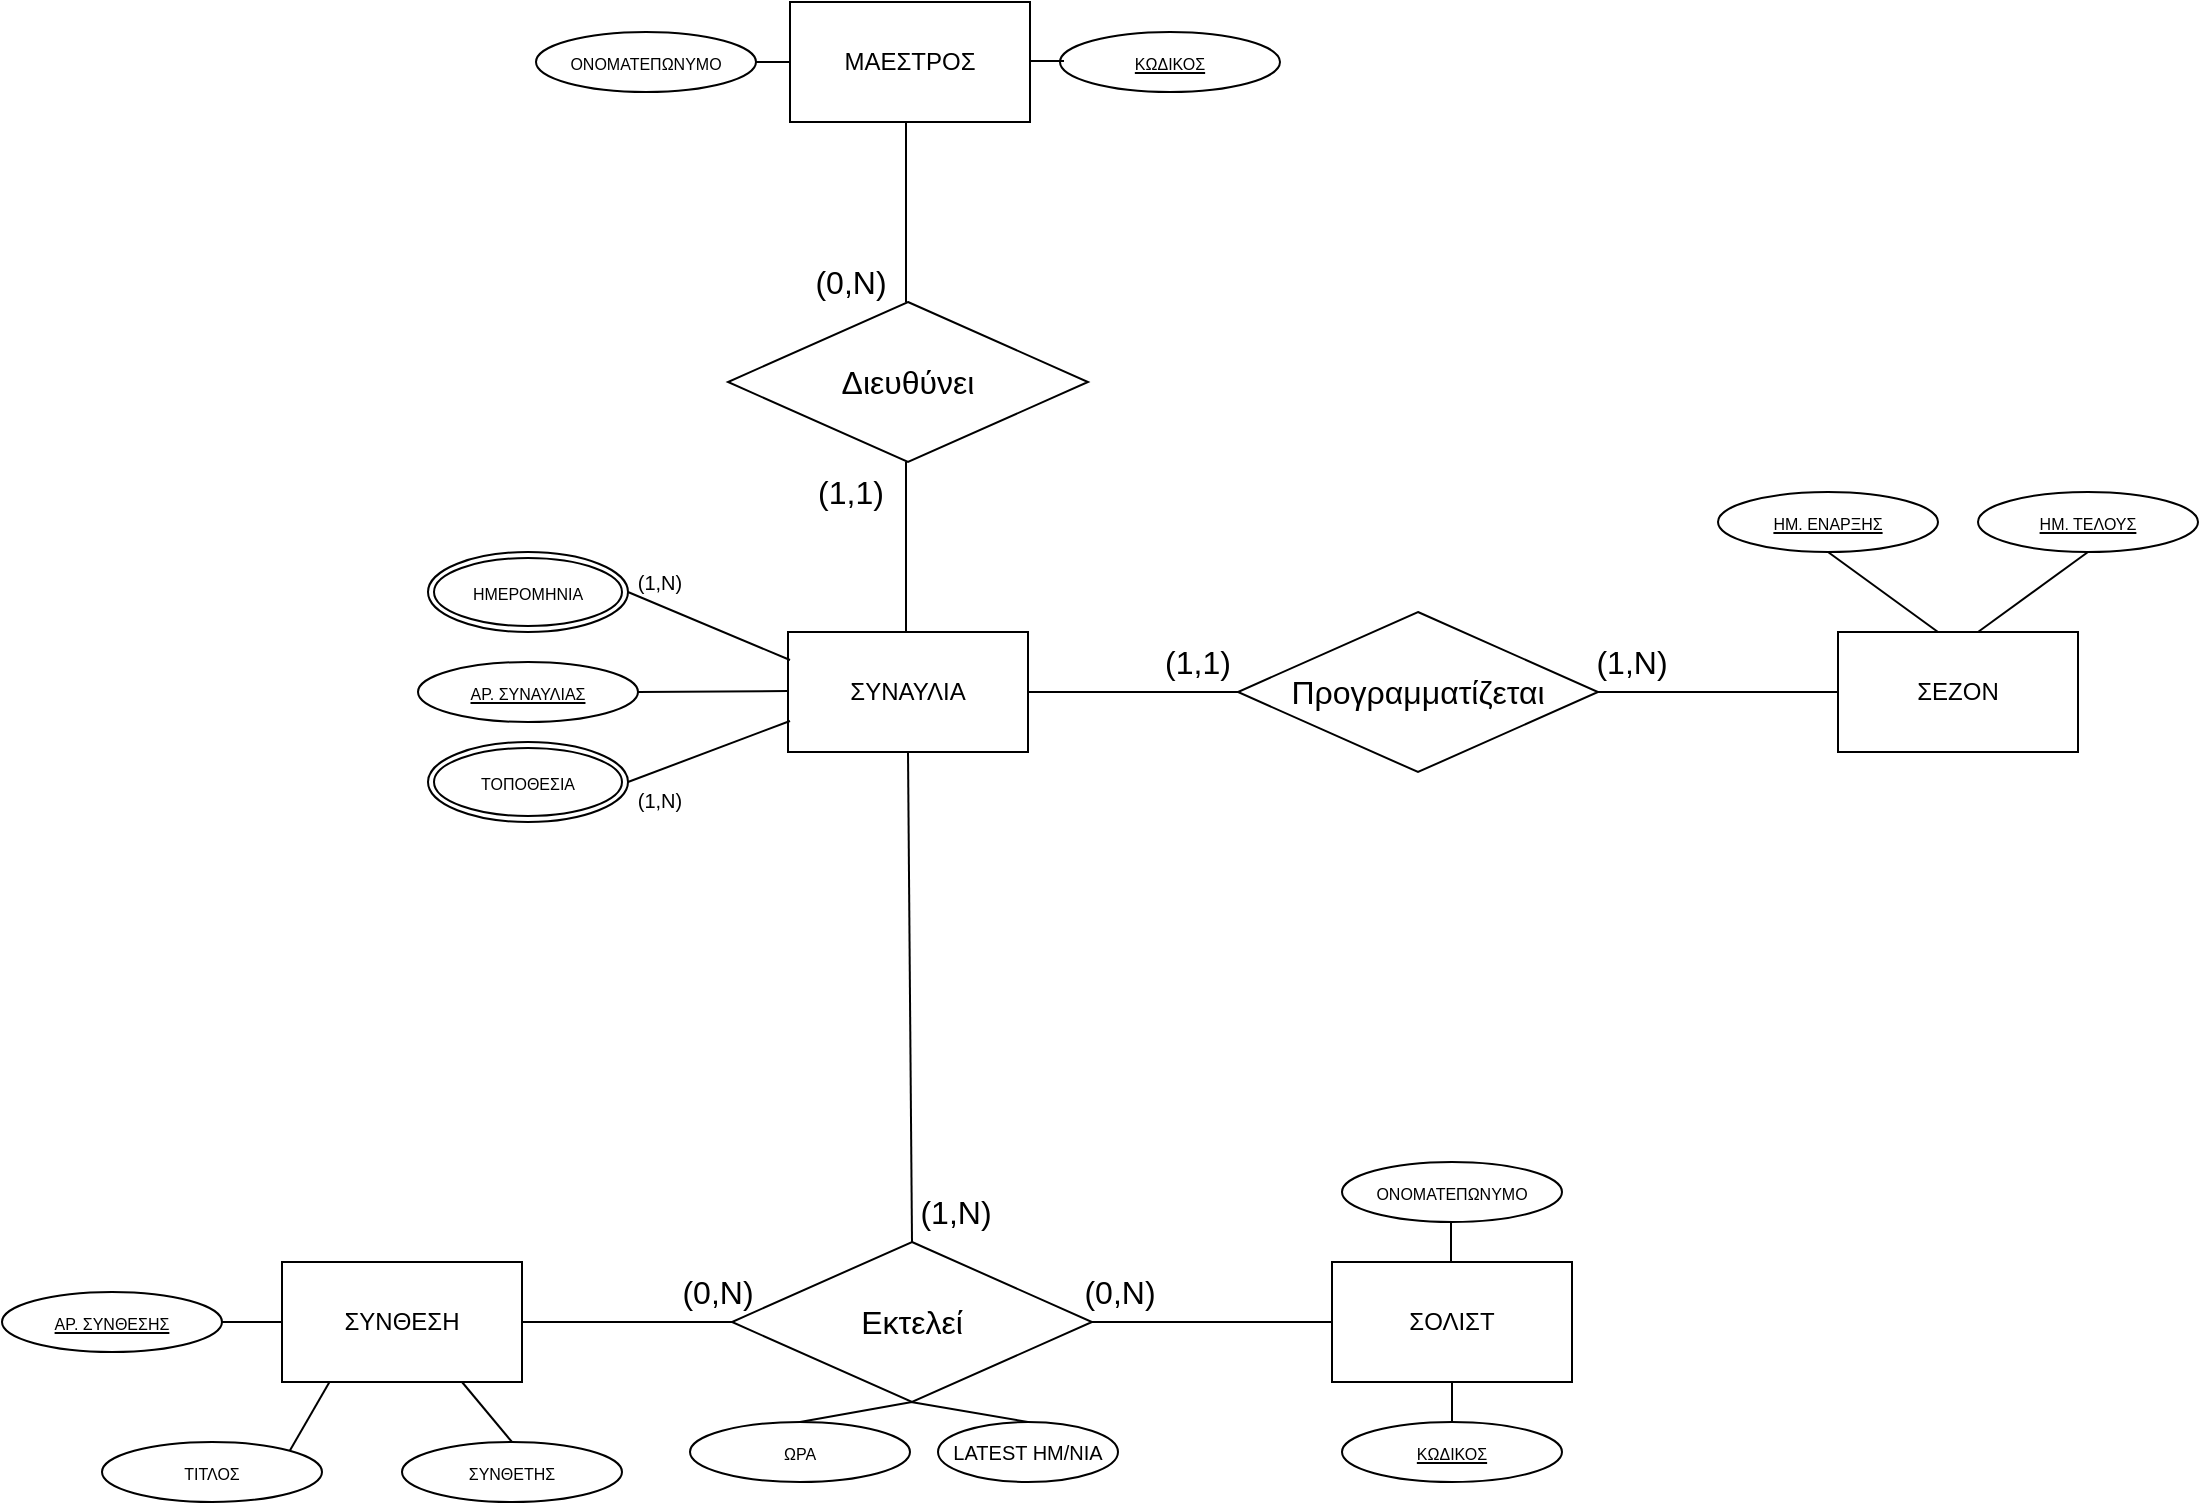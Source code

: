 <mxfile version="20.5.3" type="device"><diagram id="R2lEEEUBdFMjLlhIrx00" name="Page-1"><mxGraphModel dx="2640" dy="817" grid="1" gridSize="10" guides="1" tooltips="1" connect="1" arrows="1" fold="1" page="1" pageScale="1" pageWidth="850" pageHeight="1100" math="0" shadow="0" extFonts="Permanent Marker^https://fonts.googleapis.com/css?family=Permanent+Marker"><root><mxCell id="0"/><mxCell id="1" parent="0"/><mxCell id="paEEuHGnckiIP-hIbiIB-1" value="ΣΕΖΟΝ&lt;br&gt;" style="rounded=0;whiteSpace=wrap;html=1;" parent="1" vertex="1"><mxGeometry x="610" y="725" width="120" height="60" as="geometry"/></mxCell><mxCell id="paEEuHGnckiIP-hIbiIB-3" value="" style="endArrow=none;html=1;rounded=0;entryX=0.5;entryY=1;entryDx=0;entryDy=0;" parent="1" target="paEEuHGnckiIP-hIbiIB-36" edge="1"><mxGeometry width="50" height="50" relative="1" as="geometry"><mxPoint x="660" y="725" as="sourcePoint"/><mxPoint x="610" y="685" as="targetPoint"/></mxGeometry></mxCell><mxCell id="paEEuHGnckiIP-hIbiIB-4" value="" style="endArrow=none;html=1;rounded=0;entryX=0.5;entryY=1;entryDx=0;entryDy=0;" parent="1" target="paEEuHGnckiIP-hIbiIB-37" edge="1"><mxGeometry width="50" height="50" relative="1" as="geometry"><mxPoint x="680" y="725" as="sourcePoint"/><mxPoint x="730" y="685" as="targetPoint"/></mxGeometry></mxCell><mxCell id="paEEuHGnckiIP-hIbiIB-6" value="ΣΥΝΑΥΛΙΑ&lt;br&gt;" style="rounded=0;whiteSpace=wrap;html=1;" parent="1" vertex="1"><mxGeometry x="85" y="725" width="120" height="60" as="geometry"/></mxCell><mxCell id="paEEuHGnckiIP-hIbiIB-7" value="ΣΥΝΘΕΣΗ" style="rounded=0;whiteSpace=wrap;html=1;" parent="1" vertex="1"><mxGeometry x="-168" y="1040" width="120" height="60" as="geometry"/></mxCell><mxCell id="paEEuHGnckiIP-hIbiIB-8" value="ΜΑΕΣΤΡΟΣ" style="rounded=0;whiteSpace=wrap;html=1;" parent="1" vertex="1"><mxGeometry x="86" y="410" width="120" height="60" as="geometry"/></mxCell><mxCell id="paEEuHGnckiIP-hIbiIB-16" value="&lt;span style=&quot;font-size: 8px;&quot;&gt;ΤΙΤΛΟΣ&lt;/span&gt;" style="ellipse;whiteSpace=wrap;html=1;" parent="1" vertex="1"><mxGeometry x="-258" y="1130" width="110" height="30" as="geometry"/></mxCell><mxCell id="paEEuHGnckiIP-hIbiIB-17" value="" style="endArrow=none;html=1;rounded=0;entryX=1;entryY=0;entryDx=0;entryDy=0;" parent="1" target="paEEuHGnckiIP-hIbiIB-16" edge="1"><mxGeometry width="50" height="50" relative="1" as="geometry"><mxPoint x="-144.256" y="1099.998" as="sourcePoint"/><mxPoint x="-173" y="1120" as="targetPoint"/></mxGeometry></mxCell><mxCell id="paEEuHGnckiIP-hIbiIB-18" value="&lt;span style=&quot;font-size: 8px;&quot;&gt;ΣΥΝΘΕΤΗΣ&lt;/span&gt;" style="ellipse;whiteSpace=wrap;html=1;" parent="1" vertex="1"><mxGeometry x="-108" y="1130" width="110" height="30" as="geometry"/></mxCell><mxCell id="paEEuHGnckiIP-hIbiIB-20" value="" style="endArrow=none;html=1;rounded=0;entryX=0.5;entryY=0;entryDx=0;entryDy=0;" parent="1" target="paEEuHGnckiIP-hIbiIB-18" edge="1"><mxGeometry width="50" height="50" relative="1" as="geometry"><mxPoint x="-77.996" y="1099.998" as="sourcePoint"/><mxPoint x="-107.354" y="1134.53" as="targetPoint"/></mxGeometry></mxCell><mxCell id="paEEuHGnckiIP-hIbiIB-24" value="&lt;span style=&quot;font-size: 8px;&quot;&gt;&lt;u&gt;ΚΩΔΙΚΟΣ&lt;/u&gt;&lt;/span&gt;" style="ellipse;whiteSpace=wrap;html=1;" parent="1" vertex="1"><mxGeometry x="221" y="425" width="110" height="30" as="geometry"/></mxCell><mxCell id="paEEuHGnckiIP-hIbiIB-27" value="&lt;span style=&quot;font-size: 8px;&quot;&gt;ΟΝΟΜΑΤΕΠΩΝΥΜΟ&lt;/span&gt;" style="ellipse;whiteSpace=wrap;html=1;" parent="1" vertex="1"><mxGeometry x="-41" y="425" width="110" height="30" as="geometry"/></mxCell><mxCell id="paEEuHGnckiIP-hIbiIB-31" value="ΣΟΛΙΣΤ" style="rounded=0;whiteSpace=wrap;html=1;" parent="1" vertex="1"><mxGeometry x="357" y="1040" width="120" height="60" as="geometry"/></mxCell><mxCell id="paEEuHGnckiIP-hIbiIB-32" value="&lt;span style=&quot;font-size: 8px;&quot;&gt;&lt;u&gt;ΚΩΔΙΚΟΣ&lt;/u&gt;&lt;/span&gt;" style="ellipse;whiteSpace=wrap;html=1;" parent="1" vertex="1"><mxGeometry x="362" y="1120" width="110" height="30" as="geometry"/></mxCell><mxCell id="paEEuHGnckiIP-hIbiIB-34" value="&lt;span style=&quot;font-size: 8px;&quot;&gt;ΟΝΟΜΑΤΕΠΩΝΥΜΟ&lt;/span&gt;" style="ellipse;whiteSpace=wrap;html=1;" parent="1" vertex="1"><mxGeometry x="362" y="990" width="110" height="30" as="geometry"/></mxCell><mxCell id="paEEuHGnckiIP-hIbiIB-36" value="&lt;span style=&quot;font-size: 8px;&quot;&gt;&lt;u&gt;ΗΜ. ΕΝΑΡΞΗΣ&lt;/u&gt;&lt;/span&gt;" style="ellipse;whiteSpace=wrap;html=1;" parent="1" vertex="1"><mxGeometry x="550" y="655" width="110" height="30" as="geometry"/></mxCell><mxCell id="paEEuHGnckiIP-hIbiIB-37" value="&lt;span style=&quot;font-size: 8px;&quot;&gt;&lt;u&gt;ΗΜ. ΤΕΛΟΥΣ&lt;/u&gt;&lt;/span&gt;" style="ellipse;whiteSpace=wrap;html=1;" parent="1" vertex="1"><mxGeometry x="680" y="655" width="110" height="30" as="geometry"/></mxCell><mxCell id="paEEuHGnckiIP-hIbiIB-40" value="Προγραμματίζεται" style="rhombus;whiteSpace=wrap;html=1;fontSize=16;" parent="1" vertex="1"><mxGeometry x="310" y="715" width="180" height="80" as="geometry"/></mxCell><mxCell id="paEEuHGnckiIP-hIbiIB-42" value="(1,Ν)" style="text;html=1;strokeColor=none;fillColor=none;align=center;verticalAlign=middle;whiteSpace=wrap;rounded=0;fontSize=16;" parent="1" vertex="1"><mxGeometry x="477" y="725" width="60" height="30" as="geometry"/></mxCell><mxCell id="paEEuHGnckiIP-hIbiIB-43" value="(1,1)" style="text;html=1;strokeColor=none;fillColor=none;align=center;verticalAlign=middle;whiteSpace=wrap;rounded=0;fontSize=16;" parent="1" vertex="1"><mxGeometry x="260" y="725" width="60" height="30" as="geometry"/></mxCell><mxCell id="paEEuHGnckiIP-hIbiIB-46" value="Διευθύνει" style="rhombus;whiteSpace=wrap;html=1;fontSize=16;" parent="1" vertex="1"><mxGeometry x="55" y="560" width="180" height="80" as="geometry"/></mxCell><mxCell id="paEEuHGnckiIP-hIbiIB-47" value="(1,1)" style="text;html=1;align=center;verticalAlign=middle;resizable=0;points=[];autosize=1;strokeColor=none;fillColor=none;fontSize=16;" parent="1" vertex="1"><mxGeometry x="86" y="640" width="60" height="30" as="geometry"/></mxCell><mxCell id="paEEuHGnckiIP-hIbiIB-48" value="(0,Ν)" style="text;html=1;align=center;verticalAlign=middle;resizable=0;points=[];autosize=1;strokeColor=none;fillColor=none;fontSize=16;" parent="1" vertex="1"><mxGeometry x="86" y="535" width="60" height="30" as="geometry"/></mxCell><mxCell id="paEEuHGnckiIP-hIbiIB-52" value="" style="endArrow=none;html=1;rounded=0;fontSize=8;entryX=0;entryY=0.5;entryDx=0;entryDy=0;exitX=1;exitY=0.5;exitDx=0;exitDy=0;" parent="1" source="paEEuHGnckiIP-hIbiIB-6" target="paEEuHGnckiIP-hIbiIB-40" edge="1"><mxGeometry width="50" height="50" relative="1" as="geometry"><mxPoint x="205" y="750" as="sourcePoint"/><mxPoint x="255" y="700" as="targetPoint"/></mxGeometry></mxCell><mxCell id="paEEuHGnckiIP-hIbiIB-53" value="" style="endArrow=none;html=1;rounded=0;fontSize=8;entryX=0;entryY=0.5;entryDx=0;entryDy=0;exitX=1;exitY=0.5;exitDx=0;exitDy=0;" parent="1" source="paEEuHGnckiIP-hIbiIB-40" target="paEEuHGnckiIP-hIbiIB-1" edge="1"><mxGeometry width="50" height="50" relative="1" as="geometry"><mxPoint x="500" y="754.6" as="sourcePoint"/><mxPoint x="605" y="754.6" as="targetPoint"/></mxGeometry></mxCell><mxCell id="paEEuHGnckiIP-hIbiIB-55" value="&lt;span style=&quot;font-size: 8px;&quot;&gt;&lt;u&gt;ΑΡ. ΣΥΝΘΕΣΗΣ&lt;/u&gt;&lt;/span&gt;" style="ellipse;whiteSpace=wrap;html=1;" parent="1" vertex="1"><mxGeometry x="-308" y="1055" width="110" height="30" as="geometry"/></mxCell><mxCell id="paEEuHGnckiIP-hIbiIB-57" value="" style="endArrow=none;html=1;rounded=0;fontSize=8;entryX=1;entryY=0.5;entryDx=0;entryDy=0;exitX=0;exitY=0.5;exitDx=0;exitDy=0;" parent="1" source="paEEuHGnckiIP-hIbiIB-7" target="paEEuHGnckiIP-hIbiIB-55" edge="1"><mxGeometry width="50" height="50" relative="1" as="geometry"><mxPoint x="-178" y="1085" as="sourcePoint"/><mxPoint x="-178" y="1055" as="targetPoint"/></mxGeometry></mxCell><mxCell id="paEEuHGnckiIP-hIbiIB-61" value="" style="endArrow=none;html=1;rounded=0;fontSize=8;exitX=0.5;exitY=0;exitDx=0;exitDy=0;entryX=0.5;entryY=1;entryDx=0;entryDy=0;" parent="1" source="paEEuHGnckiIP-hIbiIB-77" target="paEEuHGnckiIP-hIbiIB-6" edge="1"><mxGeometry width="50" height="50" relative="1" as="geometry"><mxPoint x="145" y="870" as="sourcePoint"/><mxPoint x="190" y="800" as="targetPoint"/></mxGeometry></mxCell><mxCell id="paEEuHGnckiIP-hIbiIB-64" value="(1,Ν)" style="text;html=1;strokeColor=none;fillColor=none;align=center;verticalAlign=middle;whiteSpace=wrap;rounded=0;fontSize=16;" parent="1" vertex="1"><mxGeometry x="133" y="1000" width="72" height="30" as="geometry"/></mxCell><mxCell id="paEEuHGnckiIP-hIbiIB-73" value="" style="endArrow=none;html=1;rounded=0;fontSize=8;entryX=0;entryY=0.5;entryDx=0;entryDy=0;" parent="1" edge="1"><mxGeometry width="50" height="50" relative="1" as="geometry"><mxPoint x="10" y="755" as="sourcePoint"/><mxPoint x="85" y="754.5" as="targetPoint"/></mxGeometry></mxCell><mxCell id="paEEuHGnckiIP-hIbiIB-74" value="" style="endArrow=none;html=1;rounded=0;fontSize=8;entryX=0;entryY=0.5;entryDx=0;entryDy=0;exitX=1;exitY=0.5;exitDx=0;exitDy=0;" parent="1" source="paEEuHGnckiIP-hIbiIB-27" target="paEEuHGnckiIP-hIbiIB-8" edge="1"><mxGeometry width="50" height="50" relative="1" as="geometry"><mxPoint x="66" y="455" as="sourcePoint"/><mxPoint x="66" y="435" as="targetPoint"/></mxGeometry></mxCell><mxCell id="paEEuHGnckiIP-hIbiIB-77" value="Εκτελεί" style="rhombus;whiteSpace=wrap;html=1;fontSize=16;" parent="1" vertex="1"><mxGeometry x="57" y="1030" width="180" height="80" as="geometry"/></mxCell><mxCell id="paEEuHGnckiIP-hIbiIB-78" value="" style="endArrow=none;html=1;rounded=0;fontSize=8;entryX=0;entryY=0.5;entryDx=0;entryDy=0;exitX=1;exitY=0.5;exitDx=0;exitDy=0;" parent="1" source="paEEuHGnckiIP-hIbiIB-7" target="paEEuHGnckiIP-hIbiIB-77" edge="1"><mxGeometry width="50" height="50" relative="1" as="geometry"><mxPoint x="-43" y="1069.5" as="sourcePoint"/><mxPoint x="77" y="1069.5" as="targetPoint"/></mxGeometry></mxCell><mxCell id="paEEuHGnckiIP-hIbiIB-79" value="" style="endArrow=none;html=1;rounded=0;fontSize=8;entryX=0;entryY=0.5;entryDx=0;entryDy=0;exitX=1;exitY=0.5;exitDx=0;exitDy=0;" parent="1" source="paEEuHGnckiIP-hIbiIB-77" target="paEEuHGnckiIP-hIbiIB-31" edge="1"><mxGeometry width="50" height="50" relative="1" as="geometry"><mxPoint x="252" y="1069.5" as="sourcePoint"/><mxPoint x="372" y="1069.5" as="targetPoint"/></mxGeometry></mxCell><mxCell id="paEEuHGnckiIP-hIbiIB-80" value="" style="endArrow=none;html=1;rounded=0;exitX=0.75;exitY=0;exitDx=0;exitDy=0;entryX=0.5;entryY=1;entryDx=0;entryDy=0;" parent="1" target="paEEuHGnckiIP-hIbiIB-31" edge="1"><mxGeometry width="50" height="50" relative="1" as="geometry"><mxPoint x="417" y="1120" as="sourcePoint"/><mxPoint x="439.233" y="1094.59" as="targetPoint"/></mxGeometry></mxCell><mxCell id="paEEuHGnckiIP-hIbiIB-81" value="" style="endArrow=none;html=1;rounded=0;exitX=0.75;exitY=0;exitDx=0;exitDy=0;entryX=0.5;entryY=1;entryDx=0;entryDy=0;" parent="1" edge="1"><mxGeometry width="50" height="50" relative="1" as="geometry"><mxPoint x="416.5" y="1040" as="sourcePoint"/><mxPoint x="416.5" y="1020" as="targetPoint"/></mxGeometry></mxCell><mxCell id="paEEuHGnckiIP-hIbiIB-82" value="(0,Ν)" style="text;html=1;strokeColor=none;fillColor=none;align=center;verticalAlign=middle;whiteSpace=wrap;rounded=0;fontSize=16;" parent="1" vertex="1"><mxGeometry x="221" y="1040" width="60" height="30" as="geometry"/></mxCell><mxCell id="paEEuHGnckiIP-hIbiIB-83" value="(0,Ν)" style="text;html=1;strokeColor=none;fillColor=none;align=center;verticalAlign=middle;whiteSpace=wrap;rounded=0;fontSize=16;" parent="1" vertex="1"><mxGeometry x="20" y="1040" width="60" height="30" as="geometry"/></mxCell><mxCell id="paEEuHGnckiIP-hIbiIB-94" value="&lt;u&gt;&lt;font style=&quot;font-size: 8px;&quot;&gt;ΑΡ. ΣΥΝΑΥΛΙΑΣ&lt;/font&gt;&lt;/u&gt;" style="ellipse;whiteSpace=wrap;html=1;" parent="1" vertex="1"><mxGeometry x="-100" y="740" width="110" height="30" as="geometry"/></mxCell><mxCell id="paEEuHGnckiIP-hIbiIB-97" value="" style="endArrow=none;html=1;rounded=0;fontSize=8;exitX=0.5;exitY=0;exitDx=0;exitDy=0;entryX=0.5;entryY=1;entryDx=0;entryDy=0;" parent="1" edge="1"><mxGeometry width="50" height="50" relative="1" as="geometry"><mxPoint x="144" y="725" as="sourcePoint"/><mxPoint x="144" y="640" as="targetPoint"/></mxGeometry></mxCell><mxCell id="paEEuHGnckiIP-hIbiIB-98" value="" style="endArrow=none;html=1;rounded=0;fontSize=8;entryX=0;entryY=0.5;entryDx=0;entryDy=0;exitX=1;exitY=0.5;exitDx=0;exitDy=0;" parent="1" edge="1"><mxGeometry width="50" height="50" relative="1" as="geometry"><mxPoint x="206" y="439.5" as="sourcePoint"/><mxPoint x="223" y="439.5" as="targetPoint"/></mxGeometry></mxCell><mxCell id="paEEuHGnckiIP-hIbiIB-99" value="" style="endArrow=none;html=1;rounded=0;fontSize=8;exitX=0.5;exitY=0;exitDx=0;exitDy=0;" parent="1" edge="1"><mxGeometry width="50" height="50" relative="1" as="geometry"><mxPoint x="144" y="560" as="sourcePoint"/><mxPoint x="144" y="470" as="targetPoint"/></mxGeometry></mxCell><mxCell id="paEEuHGnckiIP-hIbiIB-100" value="" style="endArrow=none;html=1;rounded=0;fontSize=8;entryX=0;entryY=0.5;entryDx=0;entryDy=0;exitX=1;exitY=0.5;exitDx=0;exitDy=0;" parent="1" source="-ej1fUxXbkgjvIEUEG8D-2" edge="1"><mxGeometry width="50" height="50" relative="1" as="geometry"><mxPoint x="10" y="710" as="sourcePoint"/><mxPoint x="86" y="739" as="targetPoint"/></mxGeometry></mxCell><mxCell id="paEEuHGnckiIP-hIbiIB-101" value="" style="endArrow=none;html=1;rounded=0;fontSize=8;entryX=0;entryY=0.5;entryDx=0;entryDy=0;exitX=1;exitY=0.5;exitDx=0;exitDy=0;" parent="1" source="-ej1fUxXbkgjvIEUEG8D-3" edge="1"><mxGeometry width="50" height="50" relative="1" as="geometry"><mxPoint x="10" y="800" as="sourcePoint"/><mxPoint x="86" y="769.5" as="targetPoint"/></mxGeometry></mxCell><mxCell id="paEEuHGnckiIP-hIbiIB-102" value="&lt;span style=&quot;font-size: 8px;&quot;&gt;ΩΡΑ&lt;/span&gt;" style="ellipse;whiteSpace=wrap;html=1;" parent="1" vertex="1"><mxGeometry x="36" y="1120" width="110" height="30" as="geometry"/></mxCell><mxCell id="paEEuHGnckiIP-hIbiIB-104" value="" style="endArrow=none;html=1;rounded=0;exitX=0.5;exitY=0;exitDx=0;exitDy=0;entryX=0.5;entryY=1;entryDx=0;entryDy=0;" parent="1" edge="1"><mxGeometry width="50" height="50" relative="1" as="geometry"><mxPoint x="205" y="1120" as="sourcePoint"/><mxPoint x="146.5" y="1110" as="targetPoint"/></mxGeometry></mxCell><mxCell id="-ej1fUxXbkgjvIEUEG8D-1" value="" style="endArrow=none;html=1;rounded=0;exitX=0.5;exitY=0;exitDx=0;exitDy=0;entryX=0.5;entryY=1;entryDx=0;entryDy=0;" parent="1" source="paEEuHGnckiIP-hIbiIB-102" target="paEEuHGnckiIP-hIbiIB-77" edge="1"><mxGeometry width="50" height="50" relative="1" as="geometry"><mxPoint x="113.5" y="1105" as="sourcePoint"/><mxPoint x="55" y="1095" as="targetPoint"/></mxGeometry></mxCell><mxCell id="-ej1fUxXbkgjvIEUEG8D-2" value="&lt;font style=&quot;font-size: 8px;&quot;&gt;ΗΜΕΡΟΜΗΝΙΑ&lt;/font&gt;" style="ellipse;shape=doubleEllipse;margin=3;whiteSpace=wrap;html=1;align=center;" parent="1" vertex="1"><mxGeometry x="-95" y="685" width="100" height="40" as="geometry"/></mxCell><mxCell id="-ej1fUxXbkgjvIEUEG8D-3" value="&lt;font style=&quot;font-size: 8px;&quot;&gt;ΤΟΠΟΘΕΣΙΑ&lt;/font&gt;" style="ellipse;shape=doubleEllipse;margin=3;whiteSpace=wrap;html=1;align=center;" parent="1" vertex="1"><mxGeometry x="-95" y="780" width="100" height="40" as="geometry"/></mxCell><mxCell id="-ej1fUxXbkgjvIEUEG8D-4" value="&lt;font style=&quot;font-size: 10px;&quot;&gt;(1,Ν)&lt;/font&gt;" style="text;html=1;strokeColor=none;fillColor=none;align=center;verticalAlign=middle;whiteSpace=wrap;rounded=0;fontSize=16;" parent="1" vertex="1"><mxGeometry x="12" y="693" width="18" height="10" as="geometry"/></mxCell><mxCell id="-ej1fUxXbkgjvIEUEG8D-5" value="&lt;font style=&quot;font-size: 10px;&quot;&gt;(1,Ν)&lt;/font&gt;" style="text;html=1;strokeColor=none;fillColor=none;align=center;verticalAlign=middle;whiteSpace=wrap;rounded=0;fontSize=16;" parent="1" vertex="1"><mxGeometry x="12" y="793" width="18" height="28" as="geometry"/></mxCell><mxCell id="l7iSOkFeR5KGCnOFLRQ7-1" value="&lt;span style=&quot;font-size: x-small;&quot;&gt;LATEST ΗΜ/ΝΙΑ&lt;/span&gt;" style="ellipse;whiteSpace=wrap;html=1;" vertex="1" parent="1"><mxGeometry x="160" y="1120" width="90" height="30" as="geometry"/></mxCell></root></mxGraphModel></diagram></mxfile>